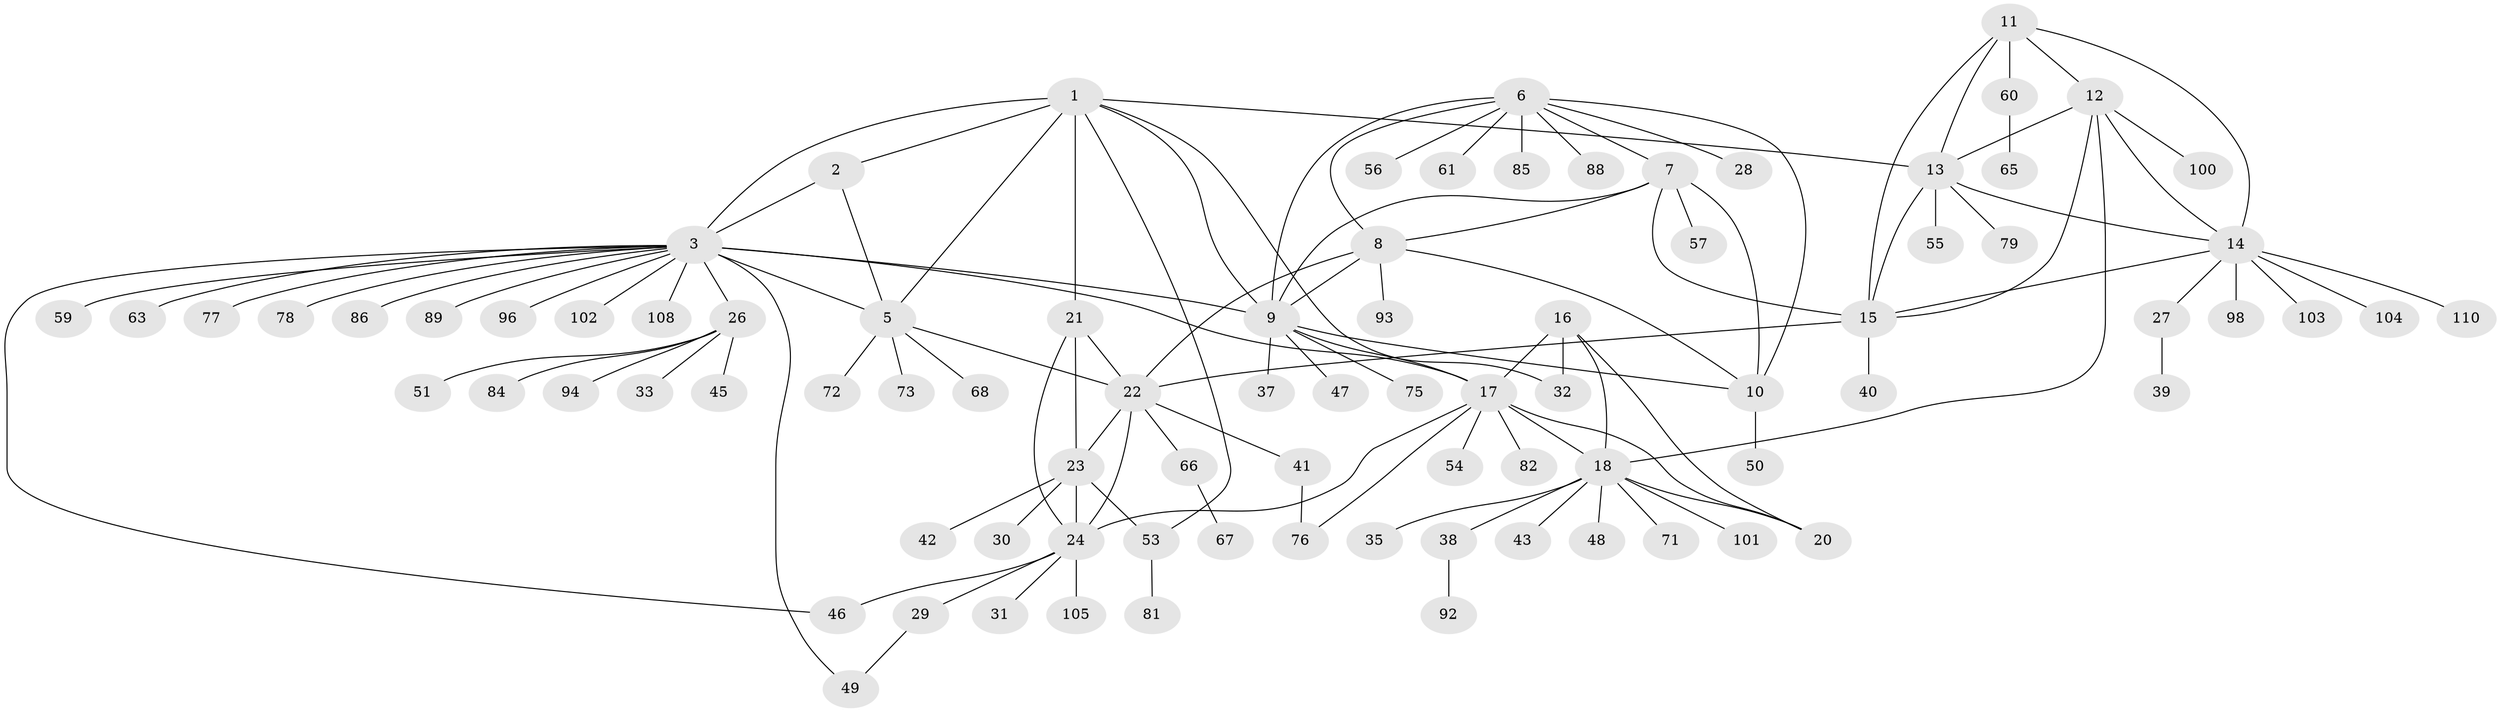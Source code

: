 // original degree distribution, {10: 0.02727272727272727, 4: 0.01818181818181818, 11: 0.01818181818181818, 6: 0.045454545454545456, 7: 0.00909090909090909, 5: 0.05454545454545454, 8: 0.045454545454545456, 12: 0.00909090909090909, 9: 0.01818181818181818, 2: 0.14545454545454545, 1: 0.5727272727272728, 3: 0.03636363636363636}
// Generated by graph-tools (version 1.1) at 2025/42/03/06/25 10:42:14]
// undirected, 86 vertices, 119 edges
graph export_dot {
graph [start="1"]
  node [color=gray90,style=filled];
  1 [super="+70"];
  2;
  3 [super="+4"];
  5 [super="+52"];
  6 [super="+74"];
  7;
  8 [super="+97"];
  9 [super="+36"];
  10;
  11;
  12;
  13 [super="+90"];
  14 [super="+69"];
  15 [super="+80"];
  16 [super="+106"];
  17 [super="+19"];
  18 [super="+34"];
  20 [super="+83"];
  21 [super="+95"];
  22;
  23 [super="+91"];
  24 [super="+25"];
  26 [super="+44"];
  27;
  28;
  29 [super="+58"];
  30;
  31;
  32;
  33;
  35;
  37;
  38;
  39;
  40 [super="+99"];
  41;
  42;
  43;
  45;
  46 [super="+62"];
  47;
  48;
  49;
  50;
  51;
  53;
  54;
  55;
  56 [super="+109"];
  57;
  59;
  60;
  61 [super="+64"];
  63;
  65;
  66;
  67;
  68;
  71;
  72;
  73;
  75 [super="+107"];
  76 [super="+87"];
  77;
  78;
  79;
  81;
  82;
  84;
  85;
  86;
  88;
  89;
  92;
  93;
  94;
  96;
  98;
  100;
  101;
  102;
  103;
  104;
  105;
  108;
  110;
  1 -- 2;
  1 -- 3 [weight=2];
  1 -- 5;
  1 -- 9;
  1 -- 13;
  1 -- 32;
  1 -- 53;
  1 -- 21;
  2 -- 3 [weight=2];
  2 -- 5;
  3 -- 5 [weight=2];
  3 -- 26;
  3 -- 59;
  3 -- 63;
  3 -- 86;
  3 -- 89;
  3 -- 96;
  3 -- 108;
  3 -- 102;
  3 -- 9;
  3 -- 77;
  3 -- 78;
  3 -- 49;
  3 -- 17;
  3 -- 46;
  5 -- 22;
  5 -- 72;
  5 -- 73;
  5 -- 68;
  6 -- 7;
  6 -- 8;
  6 -- 9;
  6 -- 10;
  6 -- 28;
  6 -- 56;
  6 -- 61;
  6 -- 85;
  6 -- 88;
  7 -- 8;
  7 -- 9;
  7 -- 10;
  7 -- 15;
  7 -- 57;
  8 -- 9;
  8 -- 10;
  8 -- 22;
  8 -- 93;
  9 -- 10;
  9 -- 17;
  9 -- 37;
  9 -- 47;
  9 -- 75;
  10 -- 50;
  11 -- 12;
  11 -- 13;
  11 -- 14;
  11 -- 15;
  11 -- 60;
  12 -- 13;
  12 -- 14;
  12 -- 15;
  12 -- 18;
  12 -- 100;
  13 -- 14;
  13 -- 15;
  13 -- 55;
  13 -- 79;
  14 -- 15;
  14 -- 27;
  14 -- 103;
  14 -- 104;
  14 -- 98;
  14 -- 110;
  15 -- 22;
  15 -- 40;
  16 -- 17 [weight=2];
  16 -- 18;
  16 -- 20;
  16 -- 32;
  17 -- 18 [weight=2];
  17 -- 20 [weight=2];
  17 -- 76;
  17 -- 82;
  17 -- 54;
  17 -- 24;
  18 -- 20;
  18 -- 35;
  18 -- 38;
  18 -- 43;
  18 -- 48;
  18 -- 71;
  18 -- 101;
  21 -- 22;
  21 -- 23;
  21 -- 24 [weight=2];
  22 -- 23;
  22 -- 24 [weight=2];
  22 -- 41;
  22 -- 66;
  23 -- 24 [weight=2];
  23 -- 30;
  23 -- 42;
  23 -- 53;
  24 -- 29;
  24 -- 31;
  24 -- 46;
  24 -- 105;
  26 -- 33;
  26 -- 45;
  26 -- 51;
  26 -- 94;
  26 -- 84;
  27 -- 39;
  29 -- 49;
  38 -- 92;
  41 -- 76;
  53 -- 81;
  60 -- 65;
  66 -- 67;
}
